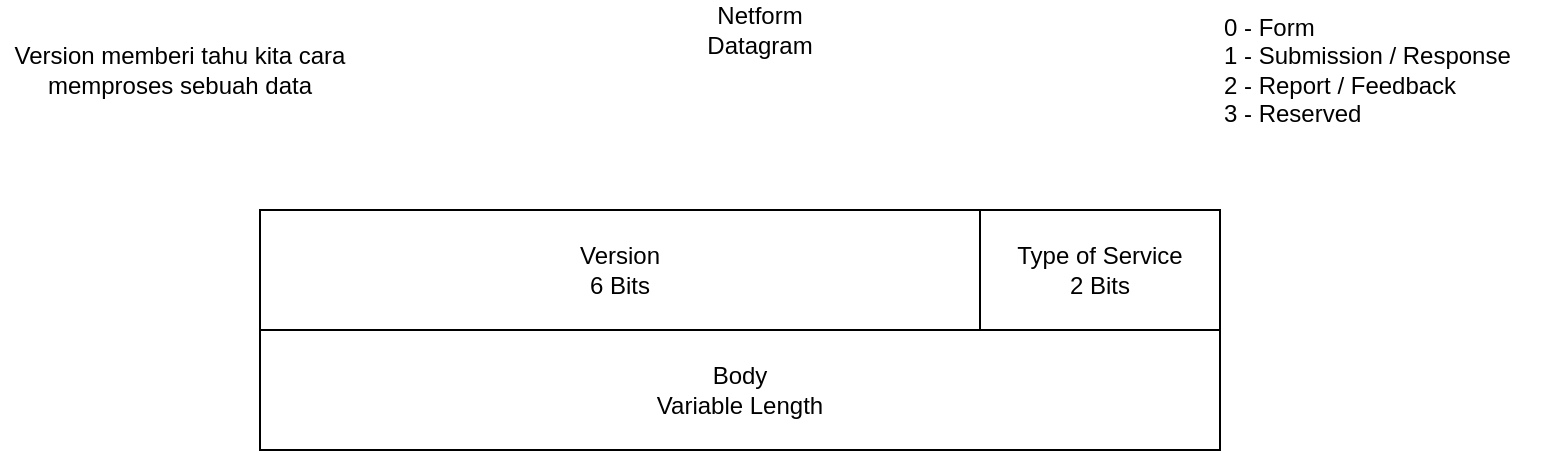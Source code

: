 <mxfile version="14.1.8" type="device" pages="4"><diagram id="FQZP_HOcmFeHRI8I7eBr" name="Datagram"><mxGraphModel dx="980" dy="574" grid="1" gridSize="10" guides="1" tooltips="1" connect="1" arrows="1" fold="1" page="1" pageScale="1" pageWidth="850" pageHeight="1100" math="0" shadow="0"><root><mxCell id="0"/><mxCell id="1" parent="0"/><mxCell id="rD1zfxDLMSnS3htbD4U8-2" value="Version&lt;br&gt;6 Bits" style="rounded=0;whiteSpace=wrap;html=1;" vertex="1" parent="1"><mxGeometry x="160" y="140" width="360" height="60" as="geometry"/></mxCell><mxCell id="rD1zfxDLMSnS3htbD4U8-3" value="Type of Service&lt;br&gt;2 Bits" style="rounded=0;whiteSpace=wrap;html=1;" vertex="1" parent="1"><mxGeometry x="520" y="140" width="120" height="60" as="geometry"/></mxCell><mxCell id="rD1zfxDLMSnS3htbD4U8-4" value="Netform Datagram" style="text;html=1;strokeColor=none;fillColor=none;align=center;verticalAlign=middle;whiteSpace=wrap;rounded=0;" vertex="1" parent="1"><mxGeometry x="390" y="40" width="40" height="20" as="geometry"/></mxCell><mxCell id="rD1zfxDLMSnS3htbD4U8-9" value="Version memberi tahu kita cara memproses sebuah data" style="text;html=1;strokeColor=none;fillColor=none;align=center;verticalAlign=middle;whiteSpace=wrap;rounded=0;" vertex="1" parent="1"><mxGeometry x="30" y="60" width="180" height="20" as="geometry"/></mxCell><mxCell id="rD1zfxDLMSnS3htbD4U8-14" value="0 - Form&lt;br&gt;1 - Submission / Response&lt;br&gt;2 - Report / Feedback&lt;br&gt;3 - Reserved" style="text;html=1;strokeColor=none;fillColor=none;align=left;verticalAlign=middle;whiteSpace=wrap;rounded=0;" vertex="1" parent="1"><mxGeometry x="640" y="35" width="160" height="70" as="geometry"/></mxCell><mxCell id="rD1zfxDLMSnS3htbD4U8-21" value="Body&lt;br&gt;Variable Length" style="rounded=0;whiteSpace=wrap;html=1;" vertex="1" parent="1"><mxGeometry x="160" y="200" width="480" height="60" as="geometry"/></mxCell></root></mxGraphModel></diagram><diagram id="yfleed9jSnTep5Juyv9u" name="Form"><mxGraphModel dx="1184" dy="693" grid="1" gridSize="10" guides="1" tooltips="1" connect="1" arrows="1" fold="1" page="1" pageScale="1" pageWidth="850" pageHeight="1100" math="0" shadow="0"><root><mxCell id="j58etTaKhEwqjjn7zLgC-0"/><mxCell id="j58etTaKhEwqjjn7zLgC-1" parent="j58etTaKhEwqjjn7zLgC-0"/><mxCell id="ald828CuznyAZ2PzcOEU-0" value="Type&lt;br&gt;1 Bit" style="rounded=0;whiteSpace=wrap;html=1;" vertex="1" parent="j58etTaKhEwqjjn7zLgC-1"><mxGeometry x="160" y="320" width="60" height="60" as="geometry"/></mxCell><mxCell id="ald828CuznyAZ2PzcOEU-1" value="0 - Form&lt;br&gt;1 - Quiz" style="text;html=1;strokeColor=none;fillColor=none;align=left;verticalAlign=middle;whiteSpace=wrap;rounded=0;" vertex="1" parent="j58etTaKhEwqjjn7zLgC-1"><mxGeometry x="160" y="230" width="50" height="70" as="geometry"/></mxCell><mxCell id="ald828CuznyAZ2PzcOEU-2" value="Weight&lt;br&gt;8 Bits" style="rounded=0;whiteSpace=wrap;html=1;" vertex="1" parent="j58etTaKhEwqjjn7zLgC-1"><mxGeometry x="160" y="400" width="480" height="60" as="geometry"/></mxCell><mxCell id="ald828CuznyAZ2PzcOEU-3" value="Type of Answer&lt;br&gt;3 Bits" style="rounded=0;whiteSpace=wrap;html=1;" vertex="1" parent="j58etTaKhEwqjjn7zLgC-1"><mxGeometry x="160" y="460" width="180" height="60" as="geometry"/></mxCell><mxCell id="vEk_dCir2XTzZi8okU-b-0" value="Identity&lt;br&gt;1 Bit" style="rounded=0;whiteSpace=wrap;html=1;" vertex="1" parent="j58etTaKhEwqjjn7zLgC-1"><mxGeometry x="220" y="320" width="60" height="60" as="geometry"/></mxCell><mxCell id="MV08m-k3_RmJ7ViyDa0A-2" value="Timer&lt;br&gt;1 Bit" style="rounded=0;whiteSpace=wrap;html=1;" vertex="1" parent="j58etTaKhEwqjjn7zLgC-1"><mxGeometry x="280" y="320" width="60" height="60" as="geometry"/></mxCell><mxCell id="VHblOvvct70JCefe63vl-0" value="Weight&lt;br&gt;1 Bit" style="rounded=0;whiteSpace=wrap;html=1;" vertex="1" parent="j58etTaKhEwqjjn7zLgC-1"><mxGeometry x="340" y="320" width="60" height="60" as="geometry"/></mxCell><mxCell id="nKIGBQMn30eLoFMIuYUB-0" value="Undefined&lt;br&gt;4 Bits" style="rounded=0;whiteSpace=wrap;html=1;" vertex="1" parent="j58etTaKhEwqjjn7zLgC-1"><mxGeometry x="400" y="320" width="240" height="60" as="geometry"/></mxCell></root></mxGraphModel></diagram><diagram id="uVKUCpiDdWmPdfJTaOEN" name="Submission"><mxGraphModel dx="1421" dy="832" grid="1" gridSize="10" guides="1" tooltips="1" connect="1" arrows="1" fold="1" page="1" pageScale="1" pageWidth="850" pageHeight="1100" math="0" shadow="0"><root><mxCell id="aVFXKBXJW7VhiNt8wbcW-0"/><mxCell id="aVFXKBXJW7VhiNt8wbcW-1" parent="aVFXKBXJW7VhiNt8wbcW-0"/></root></mxGraphModel></diagram><diagram id="UmUb-LWBVWcl4V75tN8A" name="Response"><mxGraphModel dx="1421" dy="832" grid="1" gridSize="10" guides="1" tooltips="1" connect="1" arrows="1" fold="1" page="1" pageScale="1" pageWidth="850" pageHeight="1100" math="0" shadow="0"><root><mxCell id="mDyZ5dwZG2IIvr9Bnszd-0"/><mxCell id="mDyZ5dwZG2IIvr9Bnszd-1" parent="mDyZ5dwZG2IIvr9Bnszd-0"/></root></mxGraphModel></diagram></mxfile>